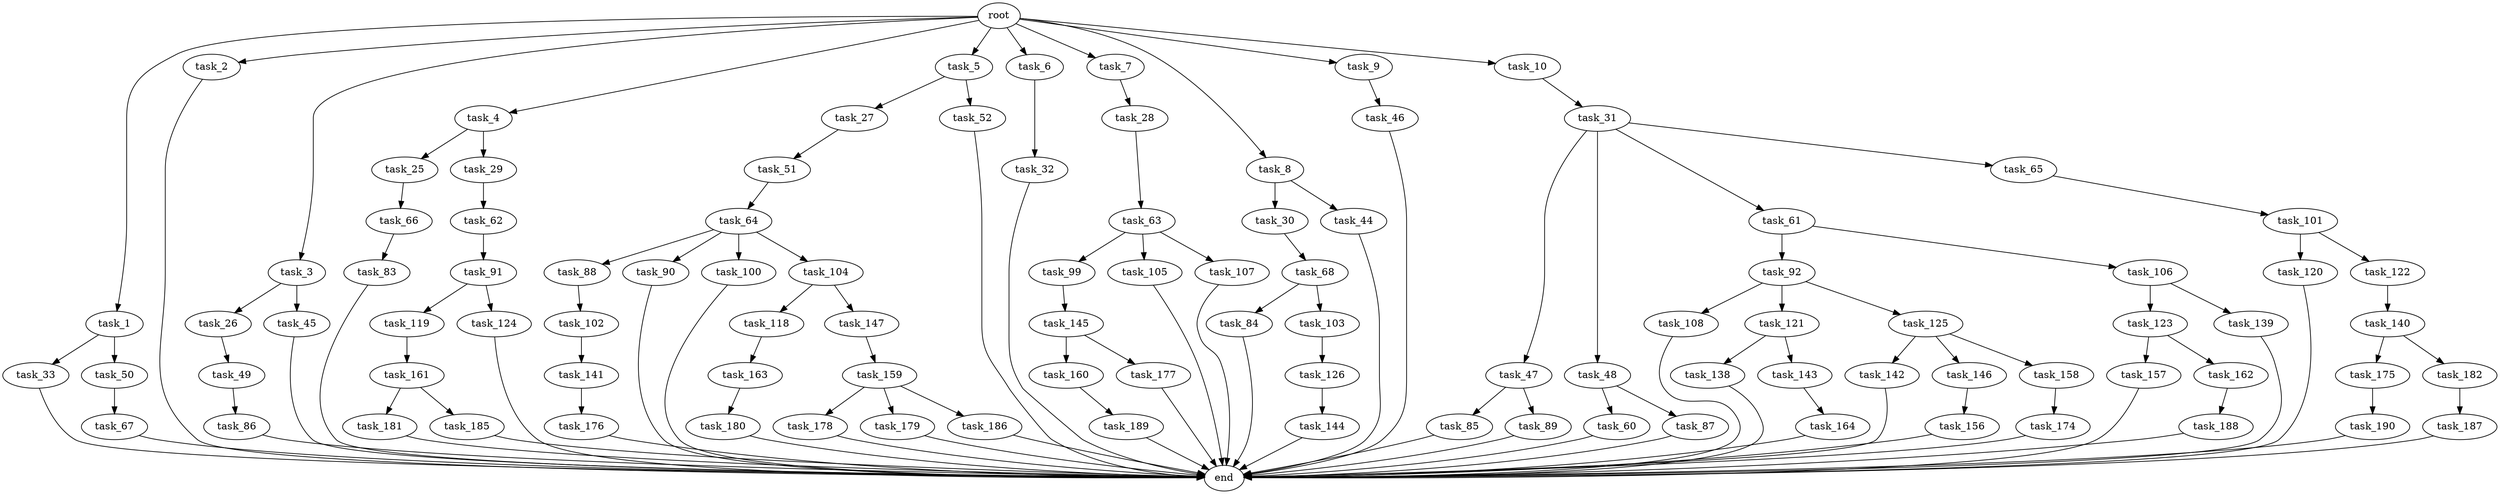 digraph G {
  root [size="0.000000"];
  task_1 [size="2.048000"];
  task_2 [size="2.048000"];
  task_3 [size="2.048000"];
  task_4 [size="2.048000"];
  task_5 [size="2.048000"];
  task_6 [size="2.048000"];
  task_7 [size="2.048000"];
  task_8 [size="2.048000"];
  task_9 [size="2.048000"];
  task_10 [size="2.048000"];
  task_25 [size="618475290.624000"];
  task_26 [size="1391569403.904000"];
  task_27 [size="274877906.944000"];
  task_28 [size="1099511627.776000"];
  task_29 [size="618475290.624000"];
  task_30 [size="1099511627.776000"];
  task_31 [size="68719476.736000"];
  task_32 [size="1391569403.904000"];
  task_33 [size="1717986918.400000"];
  task_44 [size="1099511627.776000"];
  task_45 [size="1391569403.904000"];
  task_46 [size="1099511627.776000"];
  task_47 [size="1099511627.776000"];
  task_48 [size="1099511627.776000"];
  task_49 [size="429496729.600000"];
  task_50 [size="1717986918.400000"];
  task_51 [size="154618822.656000"];
  task_52 [size="274877906.944000"];
  task_60 [size="429496729.600000"];
  task_61 [size="1099511627.776000"];
  task_62 [size="1717986918.400000"];
  task_63 [size="1099511627.776000"];
  task_64 [size="1717986918.400000"];
  task_65 [size="1099511627.776000"];
  task_66 [size="841813590.016000"];
  task_67 [size="154618822.656000"];
  task_68 [size="841813590.016000"];
  task_83 [size="274877906.944000"];
  task_84 [size="1717986918.400000"];
  task_85 [size="1391569403.904000"];
  task_86 [size="154618822.656000"];
  task_87 [size="429496729.600000"];
  task_88 [size="274877906.944000"];
  task_89 [size="1391569403.904000"];
  task_90 [size="274877906.944000"];
  task_91 [size="618475290.624000"];
  task_92 [size="1099511627.776000"];
  task_99 [size="274877906.944000"];
  task_100 [size="274877906.944000"];
  task_101 [size="1099511627.776000"];
  task_102 [size="68719476.736000"];
  task_103 [size="1717986918.400000"];
  task_104 [size="274877906.944000"];
  task_105 [size="274877906.944000"];
  task_106 [size="1099511627.776000"];
  task_107 [size="274877906.944000"];
  task_108 [size="154618822.656000"];
  task_118 [size="1391569403.904000"];
  task_119 [size="1717986918.400000"];
  task_120 [size="1391569403.904000"];
  task_121 [size="154618822.656000"];
  task_122 [size="1391569403.904000"];
  task_123 [size="274877906.944000"];
  task_124 [size="1717986918.400000"];
  task_125 [size="154618822.656000"];
  task_126 [size="274877906.944000"];
  task_138 [size="1099511627.776000"];
  task_139 [size="274877906.944000"];
  task_140 [size="154618822.656000"];
  task_141 [size="68719476.736000"];
  task_142 [size="1391569403.904000"];
  task_143 [size="1099511627.776000"];
  task_144 [size="1391569403.904000"];
  task_145 [size="68719476.736000"];
  task_146 [size="1391569403.904000"];
  task_147 [size="1391569403.904000"];
  task_156 [size="154618822.656000"];
  task_157 [size="1391569403.904000"];
  task_158 [size="1391569403.904000"];
  task_159 [size="841813590.016000"];
  task_160 [size="429496729.600000"];
  task_161 [size="1717986918.400000"];
  task_162 [size="1391569403.904000"];
  task_163 [size="1717986918.400000"];
  task_164 [size="154618822.656000"];
  task_174 [size="1099511627.776000"];
  task_175 [size="618475290.624000"];
  task_176 [size="68719476.736000"];
  task_177 [size="429496729.600000"];
  task_178 [size="154618822.656000"];
  task_179 [size="154618822.656000"];
  task_180 [size="618475290.624000"];
  task_181 [size="1391569403.904000"];
  task_182 [size="618475290.624000"];
  task_185 [size="1391569403.904000"];
  task_186 [size="154618822.656000"];
  task_187 [size="1717986918.400000"];
  task_188 [size="1391569403.904000"];
  task_189 [size="154618822.656000"];
  task_190 [size="1391569403.904000"];
  end [size="0.000000"];

  root -> task_1 [size="1.000000"];
  root -> task_2 [size="1.000000"];
  root -> task_3 [size="1.000000"];
  root -> task_4 [size="1.000000"];
  root -> task_5 [size="1.000000"];
  root -> task_6 [size="1.000000"];
  root -> task_7 [size="1.000000"];
  root -> task_8 [size="1.000000"];
  root -> task_9 [size="1.000000"];
  root -> task_10 [size="1.000000"];
  task_1 -> task_33 [size="838860800.000000"];
  task_1 -> task_50 [size="838860800.000000"];
  task_2 -> end [size="1.000000"];
  task_3 -> task_26 [size="679477248.000000"];
  task_3 -> task_45 [size="679477248.000000"];
  task_4 -> task_25 [size="301989888.000000"];
  task_4 -> task_29 [size="301989888.000000"];
  task_5 -> task_27 [size="134217728.000000"];
  task_5 -> task_52 [size="134217728.000000"];
  task_6 -> task_32 [size="679477248.000000"];
  task_7 -> task_28 [size="536870912.000000"];
  task_8 -> task_30 [size="536870912.000000"];
  task_8 -> task_44 [size="536870912.000000"];
  task_9 -> task_46 [size="536870912.000000"];
  task_10 -> task_31 [size="33554432.000000"];
  task_25 -> task_66 [size="411041792.000000"];
  task_26 -> task_49 [size="209715200.000000"];
  task_27 -> task_51 [size="75497472.000000"];
  task_28 -> task_63 [size="536870912.000000"];
  task_29 -> task_62 [size="838860800.000000"];
  task_30 -> task_68 [size="411041792.000000"];
  task_31 -> task_47 [size="536870912.000000"];
  task_31 -> task_48 [size="536870912.000000"];
  task_31 -> task_61 [size="536870912.000000"];
  task_31 -> task_65 [size="536870912.000000"];
  task_32 -> end [size="1.000000"];
  task_33 -> end [size="1.000000"];
  task_44 -> end [size="1.000000"];
  task_45 -> end [size="1.000000"];
  task_46 -> end [size="1.000000"];
  task_47 -> task_85 [size="679477248.000000"];
  task_47 -> task_89 [size="679477248.000000"];
  task_48 -> task_60 [size="209715200.000000"];
  task_48 -> task_87 [size="209715200.000000"];
  task_49 -> task_86 [size="75497472.000000"];
  task_50 -> task_67 [size="75497472.000000"];
  task_51 -> task_64 [size="838860800.000000"];
  task_52 -> end [size="1.000000"];
  task_60 -> end [size="1.000000"];
  task_61 -> task_92 [size="536870912.000000"];
  task_61 -> task_106 [size="536870912.000000"];
  task_62 -> task_91 [size="301989888.000000"];
  task_63 -> task_99 [size="134217728.000000"];
  task_63 -> task_105 [size="134217728.000000"];
  task_63 -> task_107 [size="134217728.000000"];
  task_64 -> task_88 [size="134217728.000000"];
  task_64 -> task_90 [size="134217728.000000"];
  task_64 -> task_100 [size="134217728.000000"];
  task_64 -> task_104 [size="134217728.000000"];
  task_65 -> task_101 [size="536870912.000000"];
  task_66 -> task_83 [size="134217728.000000"];
  task_67 -> end [size="1.000000"];
  task_68 -> task_84 [size="838860800.000000"];
  task_68 -> task_103 [size="838860800.000000"];
  task_83 -> end [size="1.000000"];
  task_84 -> end [size="1.000000"];
  task_85 -> end [size="1.000000"];
  task_86 -> end [size="1.000000"];
  task_87 -> end [size="1.000000"];
  task_88 -> task_102 [size="33554432.000000"];
  task_89 -> end [size="1.000000"];
  task_90 -> end [size="1.000000"];
  task_91 -> task_119 [size="838860800.000000"];
  task_91 -> task_124 [size="838860800.000000"];
  task_92 -> task_108 [size="75497472.000000"];
  task_92 -> task_121 [size="75497472.000000"];
  task_92 -> task_125 [size="75497472.000000"];
  task_99 -> task_145 [size="33554432.000000"];
  task_100 -> end [size="1.000000"];
  task_101 -> task_120 [size="679477248.000000"];
  task_101 -> task_122 [size="679477248.000000"];
  task_102 -> task_141 [size="33554432.000000"];
  task_103 -> task_126 [size="134217728.000000"];
  task_104 -> task_118 [size="679477248.000000"];
  task_104 -> task_147 [size="679477248.000000"];
  task_105 -> end [size="1.000000"];
  task_106 -> task_123 [size="134217728.000000"];
  task_106 -> task_139 [size="134217728.000000"];
  task_107 -> end [size="1.000000"];
  task_108 -> end [size="1.000000"];
  task_118 -> task_163 [size="838860800.000000"];
  task_119 -> task_161 [size="838860800.000000"];
  task_120 -> end [size="1.000000"];
  task_121 -> task_138 [size="536870912.000000"];
  task_121 -> task_143 [size="536870912.000000"];
  task_122 -> task_140 [size="75497472.000000"];
  task_123 -> task_157 [size="679477248.000000"];
  task_123 -> task_162 [size="679477248.000000"];
  task_124 -> end [size="1.000000"];
  task_125 -> task_142 [size="679477248.000000"];
  task_125 -> task_146 [size="679477248.000000"];
  task_125 -> task_158 [size="679477248.000000"];
  task_126 -> task_144 [size="679477248.000000"];
  task_138 -> end [size="1.000000"];
  task_139 -> end [size="1.000000"];
  task_140 -> task_175 [size="301989888.000000"];
  task_140 -> task_182 [size="301989888.000000"];
  task_141 -> task_176 [size="33554432.000000"];
  task_142 -> end [size="1.000000"];
  task_143 -> task_164 [size="75497472.000000"];
  task_144 -> end [size="1.000000"];
  task_145 -> task_160 [size="209715200.000000"];
  task_145 -> task_177 [size="209715200.000000"];
  task_146 -> task_156 [size="75497472.000000"];
  task_147 -> task_159 [size="411041792.000000"];
  task_156 -> end [size="1.000000"];
  task_157 -> end [size="1.000000"];
  task_158 -> task_174 [size="536870912.000000"];
  task_159 -> task_178 [size="75497472.000000"];
  task_159 -> task_179 [size="75497472.000000"];
  task_159 -> task_186 [size="75497472.000000"];
  task_160 -> task_189 [size="75497472.000000"];
  task_161 -> task_181 [size="679477248.000000"];
  task_161 -> task_185 [size="679477248.000000"];
  task_162 -> task_188 [size="679477248.000000"];
  task_163 -> task_180 [size="301989888.000000"];
  task_164 -> end [size="1.000000"];
  task_174 -> end [size="1.000000"];
  task_175 -> task_190 [size="679477248.000000"];
  task_176 -> end [size="1.000000"];
  task_177 -> end [size="1.000000"];
  task_178 -> end [size="1.000000"];
  task_179 -> end [size="1.000000"];
  task_180 -> end [size="1.000000"];
  task_181 -> end [size="1.000000"];
  task_182 -> task_187 [size="838860800.000000"];
  task_185 -> end [size="1.000000"];
  task_186 -> end [size="1.000000"];
  task_187 -> end [size="1.000000"];
  task_188 -> end [size="1.000000"];
  task_189 -> end [size="1.000000"];
  task_190 -> end [size="1.000000"];
}
